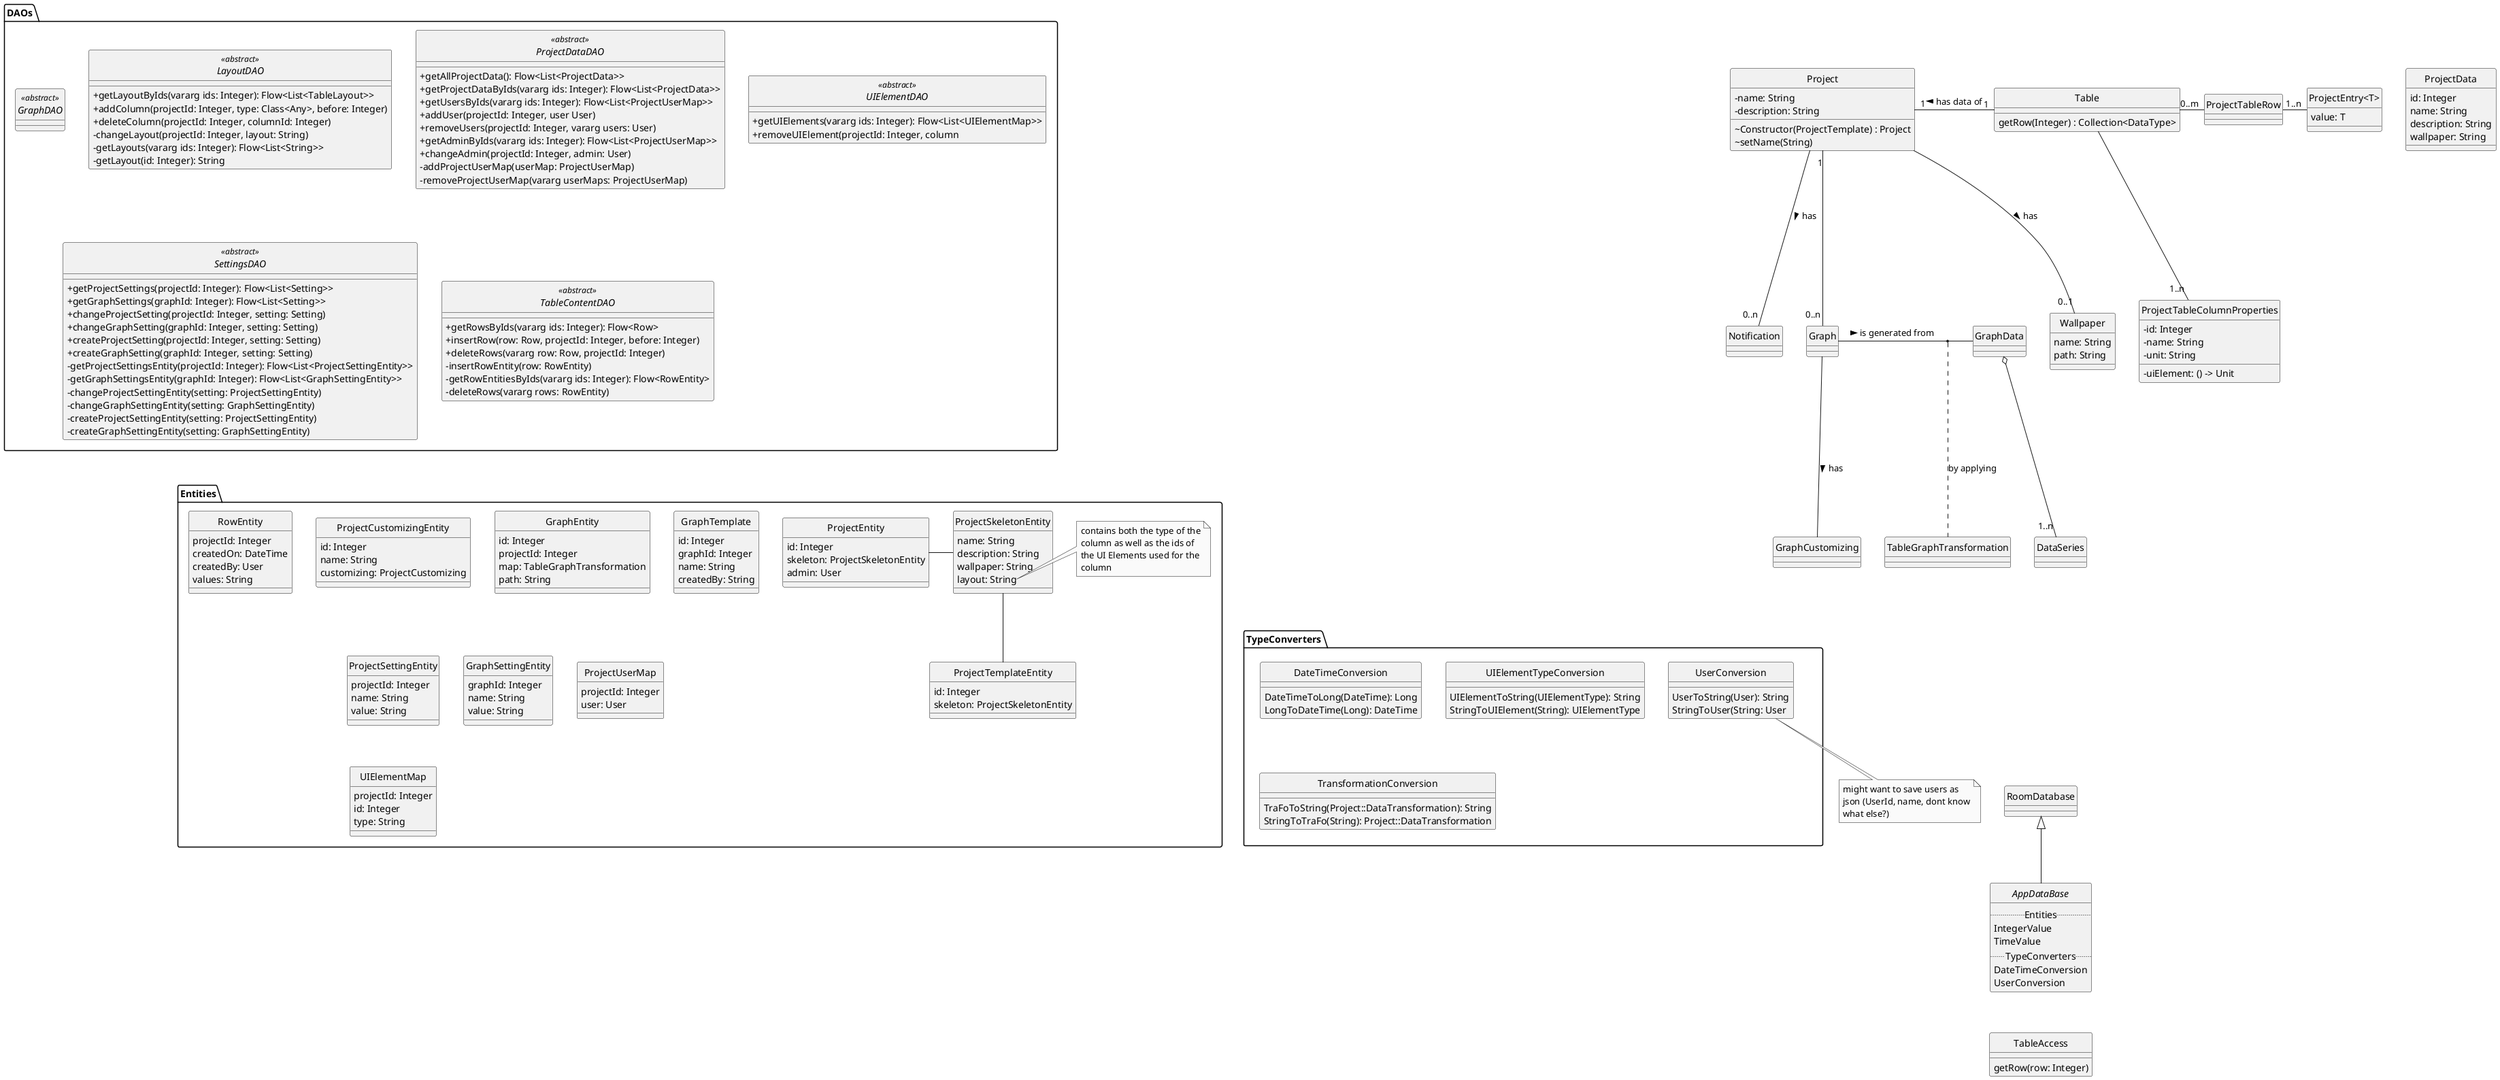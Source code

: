 @startuml

skinparam monochrome true
skinparam shadowing false
skinparam genericDisplay old
skinparam classAttributeIconSize 0
hide circle


abstract class AppDataBase {
    ..Entities..
    IntegerValue
    TimeValue
    ..TypeConverters..
    DateTimeConversion
    UserConversion
}

package Entities {
    '@Entity(primaryKeys=["tableId", "createdOn", "createdBy"])
    class RowEntity {
        projectId: Integer
        createdOn: DateTime
        createdBy: User
        values: String
    }

    '@Entity
    class ProjectEntity {
        'PrimaryKey
        id: Integer
        '@Embedded
        skeleton: ProjectSkeletonEntity
        admin: User
    }
    ProjectEntity - ProjectSkeletonEntity

    '@Entity
    class ProjectTemplateEntity {
        id: Integer
        '@Embedded
        skeleton: ProjectSkeletonEntity
    }
    ProjectSkeletonEntity -- ProjectTemplateEntity

    '@Entity
    class ProjectCustomizingEntity {
        'PrimaryKey
        id: Integer
        name: String
        'Embedded
        customizing: ProjectCustomizing
    }
  
    '@Entity
    class GraphEntity {
        '@PrimaryKey
        id: Integer
        projectId: Integer
        'Embedded
        map: TableGraphTransformation
        path: String
    }
  
    '@Entity
    class GraphTemplate {
        '@PrimaryKey
        id: Integer
        graphId: Integer
        name: String
        createdBy: String
    }

    '@Entity(primaryKey=["settingsId", "name"])
    class ProjectSettingEntity {
        projectId: Integer
        name: String
        value: String
    }

    '@Entity(primaryKey=["settingsId", "name"])
    class GraphSettingEntity {
        graphId: Integer
        name: String
        value: String
    }

    '@Entity(primaryKey=["projectId", "user"])
    class ProjectUserMap {
        projectId: Integer
        user: User
    }

    '@Entity(primaryKey=["projectId", "id"])
    class UIElementMap {
        projectId: Integer
        id: Integer
        type: String
    }
  
    class ProjectSkeletonEntity {
        name: String
        description: String
        wallpaper: String
        layout: String
    }

    note right of ProjectSkeletonEntity::layout
        contains both the type of the
        column as well as the ids of
        the UI Elements used for the
        column
    end note
}

class ProjectData {
    id: Integer
    name: String
    description: String
    wallpaper: String
}

package DAOs {
    abstract class TableContentDAO <<abstract>> {
        +getRowsByIds(vararg ids: Integer): Flow<Row>
        +insertRow(row: Row, projectId: Integer, before: Integer)
        +deleteRows(vararg row: Row, projectId: Integer)
        '@Insert
        -insertRowEntity(row: RowEntity)
        '@Query("SELECT * FROM row WHERE projectId IN (:ids)")
        -getRowEntitiesByIds(vararg ids: Integer): Flow<RowEntity>
        '@Delete
        -deleteRows(vararg rows: RowEntity)
    }

    abstract class ProjectDataDAO <<abstract>> {
        '@Query("SELECT id, name, description, wallpaper FROM project")
        +getAllProjectData(): Flow<List<ProjectData>>
        '@Query("SELECT id, name, description, wallpaper
        '        FROM   project
        '        WHERE  id IN (:ids)")
        +getProjectDataByIds(vararg ids: Integer): Flow<List<ProjectData>>
        '@Query("SELECT * FROM user WHERE projectId IN (:ids)")
        +getUsersByIds(vararg ids: Integer): Flow<List<ProjectUserMap>>
        +addUser(projectId: Integer, user User)
        +removeUsers(projectId: Integer, vararg users: User)
        '@Query("SELECT id AS projectId, admin AS user FROM project WHERE id IN (:ids)")
        +getAdminByIds(vararg ids: Integer): Flow<List<ProjectUserMap>>
        '@Query("UPDATE project SET admin = :admin WHERE id = :projectId")
        +changeAdmin(projectId: Integer, admin: User)
        '@Insert
        -addProjectUserMap(userMap: ProjectUserMap)
        '@Delete
        -removeProjectUserMap(vararg userMaps: ProjectUserMap)
    }

    abstract class SettingsDAO <<abstract>> {
        +getProjectSettings(projectId: Integer): Flow<List<Setting>>
        +getGraphSettings(graphId: Integer): Flow<List<Setting>>
        +changeProjectSetting(projectId: Integer, setting: Setting)
        +changeGraphSetting(graphId: Integer, setting: Setting)
        +createProjectSetting(projectId: Integer, setting: Setting)
        +createGraphSetting(graphId: Integer, setting: Setting)
        '@Query("SELECT name, value FROM projectSetting WHERE projectId = :projectId")
        -getProjectSettingsEntity(projectId: Integer): Flow<List<ProjectSettingEntity>>
        '@Query("SELECT name, value FROM graphSetting WHERE graphId = :graphId")
        -getGraphSettingsEntity(graphId: Integer): Flow<List<GraphSettingEntity>>
        '@Update
        -changeProjectSettingEntity(setting: ProjectSettingEntity)
        '@Update
        -changeGraphSettingEntity(setting: GraphSettingEntity)
        '@Insert
        -createProjectSettingEntity(setting: ProjectSettingEntity)
        '@Insert
        -createGraphSettingEntity(setting: GraphSettingEntity)
    }

    abstract class LayoutDAO <<abstract>> {
        +getLayoutByIds(vararg ids: Integer): Flow<List<TableLayout>>
        +addColumn(projectId: Integer, type: Class<Any>, before: Integer)
        +deleteColumn(projectId: Integer, columnId: Integer)
        '@Query("UPDATE project SET layout = :layout WHERE id = :projectId")
        -changeLayout(projectId: Integer, layout: String)
        '@Query("SELECT layout FROM project WHERE id IN (:ids)")
        -getLayouts(vararg ids: Integer): Flow<List<String>>
        '@Query("SELECT layout FROM project WHERE id = :id")
        -getLayout(id: Integer): String
    }

    abstract class GraphDAO <<abstract>> {

    }

    abstract class UIElementDAO <<abstract>> {
        +getUIElements(vararg ids: Integer): Flow<List<UIElementMap>>
        +removeUIElement(projectId: Integer, column
    }
}

package TypeConverters {
    class DateTimeConversion {
        DateTimeToLong(DateTime): Long
        LongToDateTime(Long): DateTime
    }

    class UserConversion {
        UserToString(User): String
        StringToUser(String: User
    }

    class UIElementTypeConversion {
        UIElementToString(UIElementType): String
        StringToUIElement(String): UIElementType
    }

    class TransformationConversion {
        TraFoToString(Project::DataTransformation): String
        StringToTraFo(String): Project::DataTransformation
    }
}

note bottom of UserConversion
    might want to save users as
    json (UserId, name, dont know
    what else?)
end note

class TableAccess {
  getRow(row: Integer)
}

class Project {
  - name: String
  - description: String
  ~ Constructor(ProjectTemplate) : Project
  ~ setName(String)
}
Project - "0..1" Wallpaper : has >
Project -- "0..n" Notification : has >
Project "1" - "1" Table : has data of <
Project "1" -- "0..n" Graph


class Wallpaper {
  name: String
  path: String
  'Some kind of method to read the specified file and return the image or whatever is needed for the UI
}

class Notification {
  
}

class Table {
  getRow(Integer) : Collection<DataType>
}
'Das sollten wahrscheinlich unbounded Arrays werden
Table -- "1..n" ProjectTableColumnProperties
Table - "0..m" ProjectTableRow

class ProjectTableRow {
  
}
ProjectTableRow - "1..n" ProjectEntry

class ProjectEntry<T> {
  value: T
}

class ProjectTableColumnProperties {
  - id: Integer
  - name: String
  - unit: String
  - uiElement: () -> Unit
}

class Graph {
  
}
Graph -- GraphCustomizing : has >
Graph - GraphData : is generated from >
(Graph, GraphData) .. TableGraphTransformation : by applying

class GraphData {
  
}
GraphData o-- "1..n" DataSeries

class DataSeries {
  
}

class GraphCustomizing {
  
}

class TableGraphTransformation {
  
}

RoomDatabase <|-- AppDataBase

AppDataBase -[hidden]-> TableAccess
Table -[hidden]-> Wallpaper
GraphCustomizing -[hidden]-> TypeConverters
TypeConverters -[hidden]-> RoomDatabase
SettingsDAO -[hidden]-> RowEntity
LayoutDAO -[hidden]-> SettingsDAO
SettingsDAO -[hidden]> TableContentDAO
ProjectDataDAO -[hidden]> UIElementDAO



@enduml